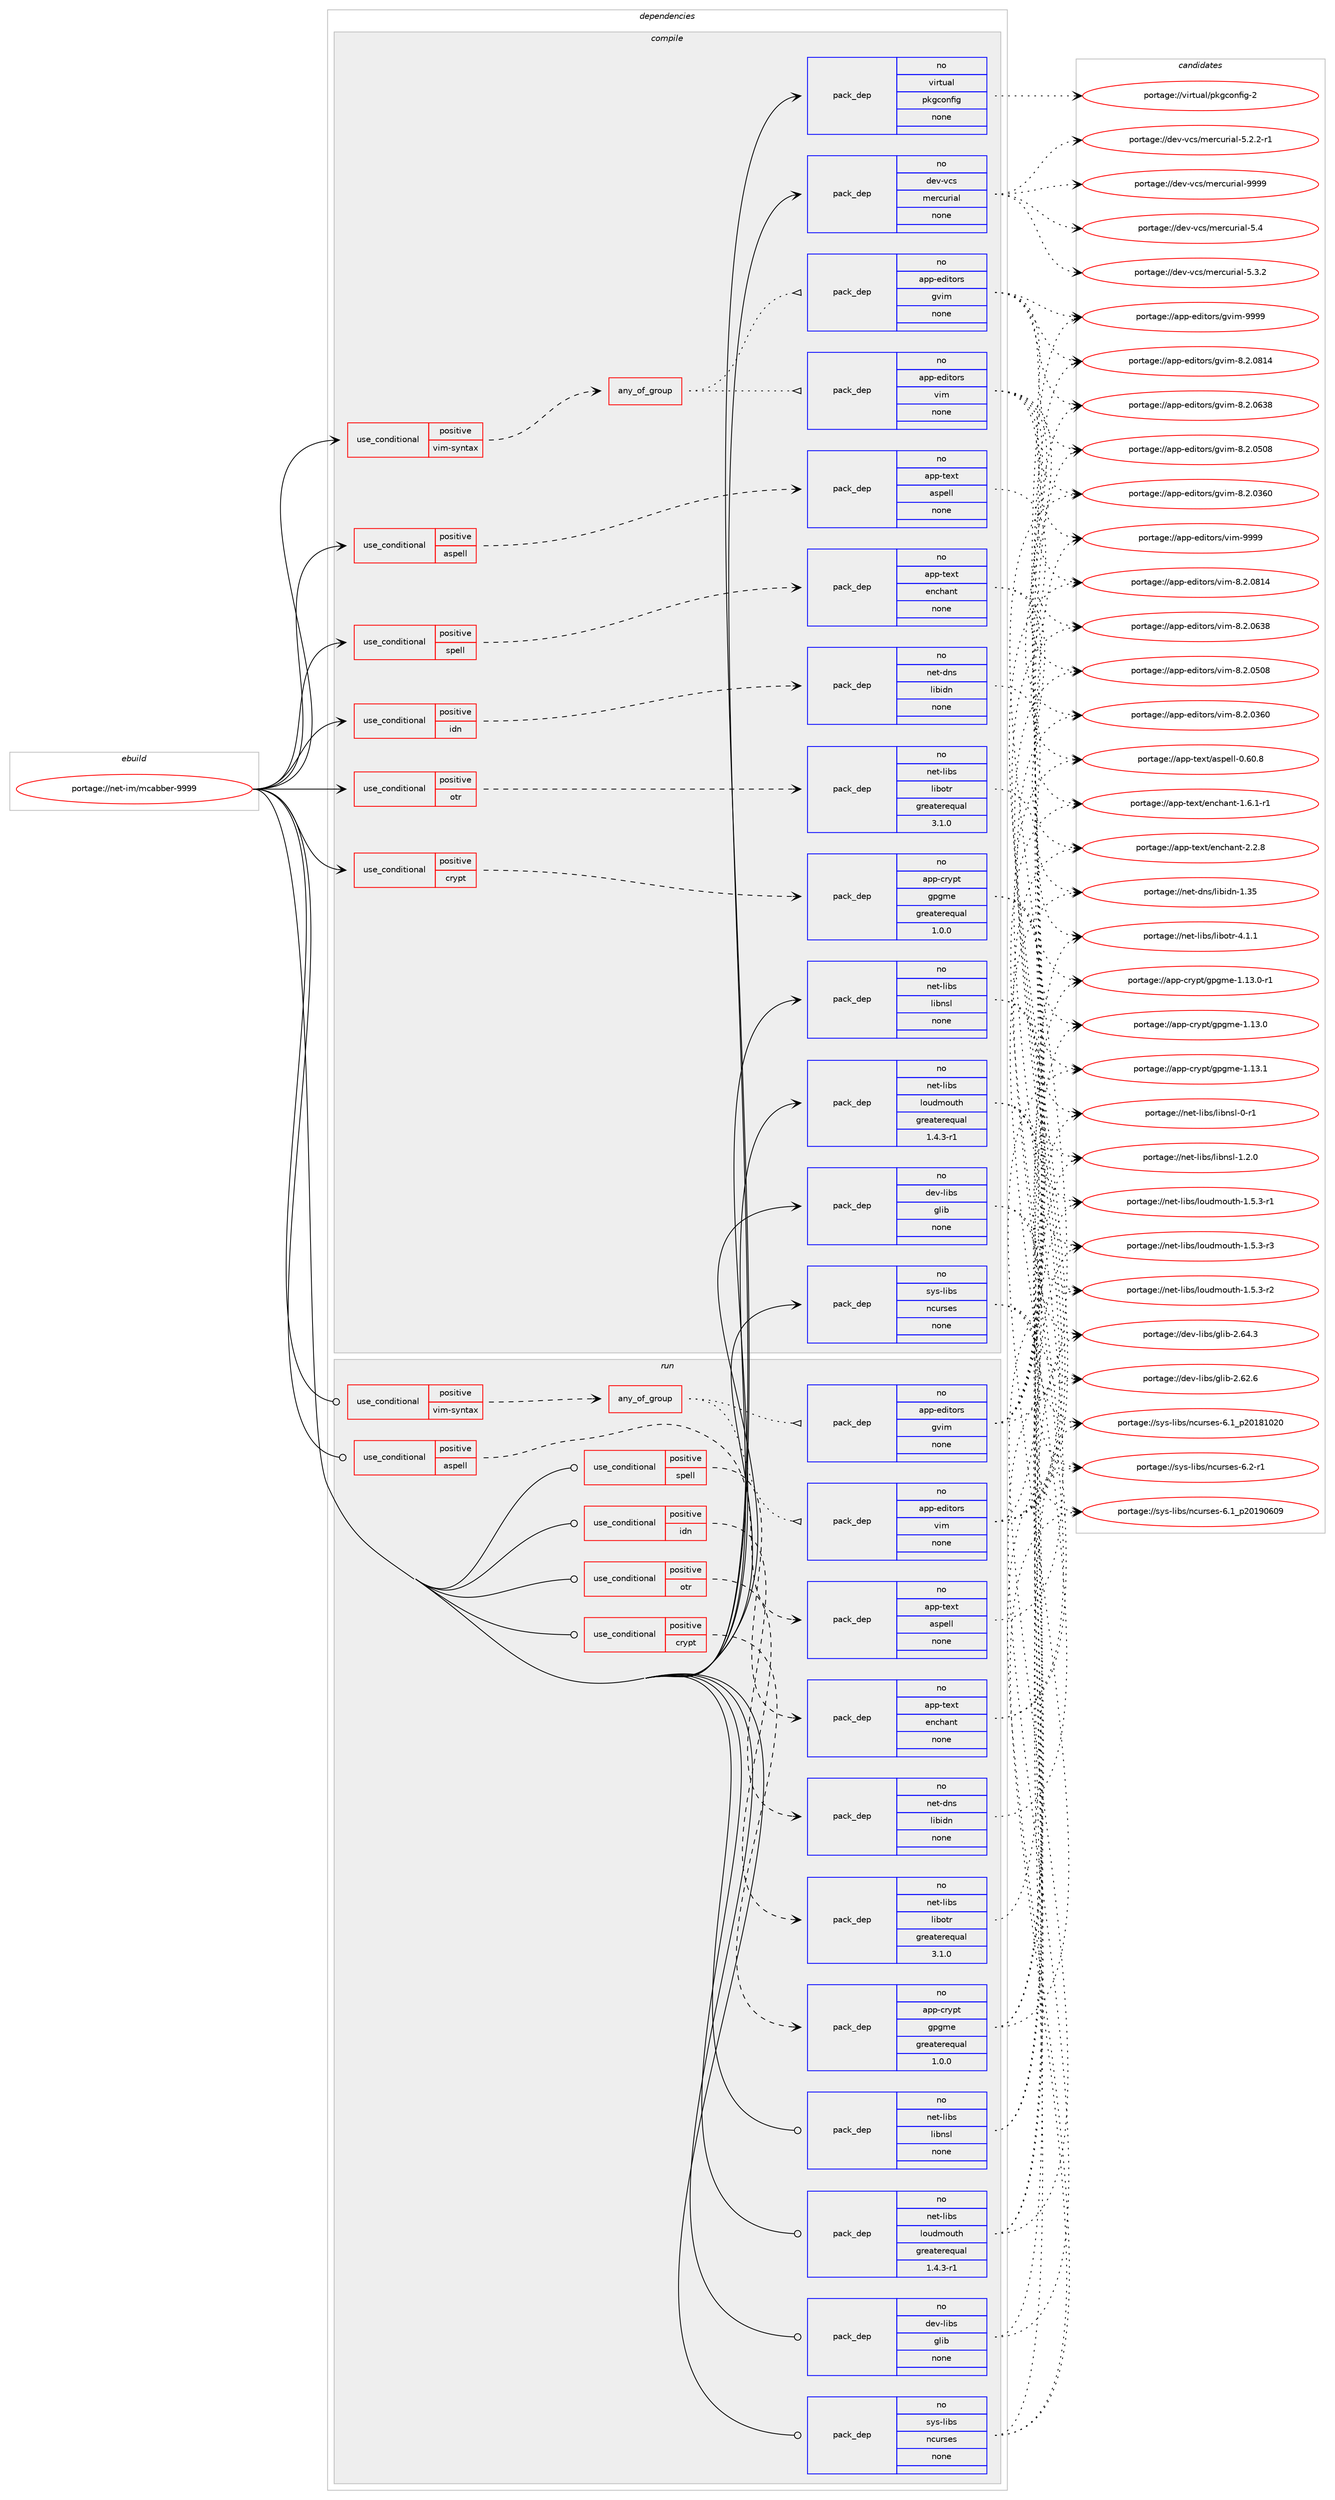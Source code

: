 digraph prolog {

# *************
# Graph options
# *************

newrank=true;
concentrate=true;
compound=true;
graph [rankdir=LR,fontname=Helvetica,fontsize=10,ranksep=1.5];#, ranksep=2.5, nodesep=0.2];
edge  [arrowhead=vee];
node  [fontname=Helvetica,fontsize=10];

# **********
# The ebuild
# **********

subgraph cluster_leftcol {
color=gray;
rank=same;
label=<<i>ebuild</i>>;
id [label="portage://net-im/mcabber-9999", color=red, width=4, href="../net-im/mcabber-9999.svg"];
}

# ****************
# The dependencies
# ****************

subgraph cluster_midcol {
color=gray;
label=<<i>dependencies</i>>;
subgraph cluster_compile {
fillcolor="#eeeeee";
style=filled;
label=<<i>compile</i>>;
subgraph cond908 {
dependency7136 [label=<<TABLE BORDER="0" CELLBORDER="1" CELLSPACING="0" CELLPADDING="4"><TR><TD ROWSPAN="3" CELLPADDING="10">use_conditional</TD></TR><TR><TD>positive</TD></TR><TR><TD>aspell</TD></TR></TABLE>>, shape=none, color=red];
subgraph pack6157 {
dependency7137 [label=<<TABLE BORDER="0" CELLBORDER="1" CELLSPACING="0" CELLPADDING="4" WIDTH="220"><TR><TD ROWSPAN="6" CELLPADDING="30">pack_dep</TD></TR><TR><TD WIDTH="110">no</TD></TR><TR><TD>app-text</TD></TR><TR><TD>aspell</TD></TR><TR><TD>none</TD></TR><TR><TD></TD></TR></TABLE>>, shape=none, color=blue];
}
dependency7136:e -> dependency7137:w [weight=20,style="dashed",arrowhead="vee"];
}
id:e -> dependency7136:w [weight=20,style="solid",arrowhead="vee"];
subgraph cond909 {
dependency7138 [label=<<TABLE BORDER="0" CELLBORDER="1" CELLSPACING="0" CELLPADDING="4"><TR><TD ROWSPAN="3" CELLPADDING="10">use_conditional</TD></TR><TR><TD>positive</TD></TR><TR><TD>crypt</TD></TR></TABLE>>, shape=none, color=red];
subgraph pack6158 {
dependency7139 [label=<<TABLE BORDER="0" CELLBORDER="1" CELLSPACING="0" CELLPADDING="4" WIDTH="220"><TR><TD ROWSPAN="6" CELLPADDING="30">pack_dep</TD></TR><TR><TD WIDTH="110">no</TD></TR><TR><TD>app-crypt</TD></TR><TR><TD>gpgme</TD></TR><TR><TD>greaterequal</TD></TR><TR><TD>1.0.0</TD></TR></TABLE>>, shape=none, color=blue];
}
dependency7138:e -> dependency7139:w [weight=20,style="dashed",arrowhead="vee"];
}
id:e -> dependency7138:w [weight=20,style="solid",arrowhead="vee"];
subgraph cond910 {
dependency7140 [label=<<TABLE BORDER="0" CELLBORDER="1" CELLSPACING="0" CELLPADDING="4"><TR><TD ROWSPAN="3" CELLPADDING="10">use_conditional</TD></TR><TR><TD>positive</TD></TR><TR><TD>idn</TD></TR></TABLE>>, shape=none, color=red];
subgraph pack6159 {
dependency7141 [label=<<TABLE BORDER="0" CELLBORDER="1" CELLSPACING="0" CELLPADDING="4" WIDTH="220"><TR><TD ROWSPAN="6" CELLPADDING="30">pack_dep</TD></TR><TR><TD WIDTH="110">no</TD></TR><TR><TD>net-dns</TD></TR><TR><TD>libidn</TD></TR><TR><TD>none</TD></TR><TR><TD></TD></TR></TABLE>>, shape=none, color=blue];
}
dependency7140:e -> dependency7141:w [weight=20,style="dashed",arrowhead="vee"];
}
id:e -> dependency7140:w [weight=20,style="solid",arrowhead="vee"];
subgraph cond911 {
dependency7142 [label=<<TABLE BORDER="0" CELLBORDER="1" CELLSPACING="0" CELLPADDING="4"><TR><TD ROWSPAN="3" CELLPADDING="10">use_conditional</TD></TR><TR><TD>positive</TD></TR><TR><TD>otr</TD></TR></TABLE>>, shape=none, color=red];
subgraph pack6160 {
dependency7143 [label=<<TABLE BORDER="0" CELLBORDER="1" CELLSPACING="0" CELLPADDING="4" WIDTH="220"><TR><TD ROWSPAN="6" CELLPADDING="30">pack_dep</TD></TR><TR><TD WIDTH="110">no</TD></TR><TR><TD>net-libs</TD></TR><TR><TD>libotr</TD></TR><TR><TD>greaterequal</TD></TR><TR><TD>3.1.0</TD></TR></TABLE>>, shape=none, color=blue];
}
dependency7142:e -> dependency7143:w [weight=20,style="dashed",arrowhead="vee"];
}
id:e -> dependency7142:w [weight=20,style="solid",arrowhead="vee"];
subgraph cond912 {
dependency7144 [label=<<TABLE BORDER="0" CELLBORDER="1" CELLSPACING="0" CELLPADDING="4"><TR><TD ROWSPAN="3" CELLPADDING="10">use_conditional</TD></TR><TR><TD>positive</TD></TR><TR><TD>spell</TD></TR></TABLE>>, shape=none, color=red];
subgraph pack6161 {
dependency7145 [label=<<TABLE BORDER="0" CELLBORDER="1" CELLSPACING="0" CELLPADDING="4" WIDTH="220"><TR><TD ROWSPAN="6" CELLPADDING="30">pack_dep</TD></TR><TR><TD WIDTH="110">no</TD></TR><TR><TD>app-text</TD></TR><TR><TD>enchant</TD></TR><TR><TD>none</TD></TR><TR><TD></TD></TR></TABLE>>, shape=none, color=blue];
}
dependency7144:e -> dependency7145:w [weight=20,style="dashed",arrowhead="vee"];
}
id:e -> dependency7144:w [weight=20,style="solid",arrowhead="vee"];
subgraph cond913 {
dependency7146 [label=<<TABLE BORDER="0" CELLBORDER="1" CELLSPACING="0" CELLPADDING="4"><TR><TD ROWSPAN="3" CELLPADDING="10">use_conditional</TD></TR><TR><TD>positive</TD></TR><TR><TD>vim-syntax</TD></TR></TABLE>>, shape=none, color=red];
subgraph any69 {
dependency7147 [label=<<TABLE BORDER="0" CELLBORDER="1" CELLSPACING="0" CELLPADDING="4"><TR><TD CELLPADDING="10">any_of_group</TD></TR></TABLE>>, shape=none, color=red];subgraph pack6162 {
dependency7148 [label=<<TABLE BORDER="0" CELLBORDER="1" CELLSPACING="0" CELLPADDING="4" WIDTH="220"><TR><TD ROWSPAN="6" CELLPADDING="30">pack_dep</TD></TR><TR><TD WIDTH="110">no</TD></TR><TR><TD>app-editors</TD></TR><TR><TD>vim</TD></TR><TR><TD>none</TD></TR><TR><TD></TD></TR></TABLE>>, shape=none, color=blue];
}
dependency7147:e -> dependency7148:w [weight=20,style="dotted",arrowhead="oinv"];
subgraph pack6163 {
dependency7149 [label=<<TABLE BORDER="0" CELLBORDER="1" CELLSPACING="0" CELLPADDING="4" WIDTH="220"><TR><TD ROWSPAN="6" CELLPADDING="30">pack_dep</TD></TR><TR><TD WIDTH="110">no</TD></TR><TR><TD>app-editors</TD></TR><TR><TD>gvim</TD></TR><TR><TD>none</TD></TR><TR><TD></TD></TR></TABLE>>, shape=none, color=blue];
}
dependency7147:e -> dependency7149:w [weight=20,style="dotted",arrowhead="oinv"];
}
dependency7146:e -> dependency7147:w [weight=20,style="dashed",arrowhead="vee"];
}
id:e -> dependency7146:w [weight=20,style="solid",arrowhead="vee"];
subgraph pack6164 {
dependency7150 [label=<<TABLE BORDER="0" CELLBORDER="1" CELLSPACING="0" CELLPADDING="4" WIDTH="220"><TR><TD ROWSPAN="6" CELLPADDING="30">pack_dep</TD></TR><TR><TD WIDTH="110">no</TD></TR><TR><TD>dev-libs</TD></TR><TR><TD>glib</TD></TR><TR><TD>none</TD></TR><TR><TD></TD></TR></TABLE>>, shape=none, color=blue];
}
id:e -> dependency7150:w [weight=20,style="solid",arrowhead="vee"];
subgraph pack6165 {
dependency7151 [label=<<TABLE BORDER="0" CELLBORDER="1" CELLSPACING="0" CELLPADDING="4" WIDTH="220"><TR><TD ROWSPAN="6" CELLPADDING="30">pack_dep</TD></TR><TR><TD WIDTH="110">no</TD></TR><TR><TD>dev-vcs</TD></TR><TR><TD>mercurial</TD></TR><TR><TD>none</TD></TR><TR><TD></TD></TR></TABLE>>, shape=none, color=blue];
}
id:e -> dependency7151:w [weight=20,style="solid",arrowhead="vee"];
subgraph pack6166 {
dependency7152 [label=<<TABLE BORDER="0" CELLBORDER="1" CELLSPACING="0" CELLPADDING="4" WIDTH="220"><TR><TD ROWSPAN="6" CELLPADDING="30">pack_dep</TD></TR><TR><TD WIDTH="110">no</TD></TR><TR><TD>net-libs</TD></TR><TR><TD>libnsl</TD></TR><TR><TD>none</TD></TR><TR><TD></TD></TR></TABLE>>, shape=none, color=blue];
}
id:e -> dependency7152:w [weight=20,style="solid",arrowhead="vee"];
subgraph pack6167 {
dependency7153 [label=<<TABLE BORDER="0" CELLBORDER="1" CELLSPACING="0" CELLPADDING="4" WIDTH="220"><TR><TD ROWSPAN="6" CELLPADDING="30">pack_dep</TD></TR><TR><TD WIDTH="110">no</TD></TR><TR><TD>net-libs</TD></TR><TR><TD>loudmouth</TD></TR><TR><TD>greaterequal</TD></TR><TR><TD>1.4.3-r1</TD></TR></TABLE>>, shape=none, color=blue];
}
id:e -> dependency7153:w [weight=20,style="solid",arrowhead="vee"];
subgraph pack6168 {
dependency7154 [label=<<TABLE BORDER="0" CELLBORDER="1" CELLSPACING="0" CELLPADDING="4" WIDTH="220"><TR><TD ROWSPAN="6" CELLPADDING="30">pack_dep</TD></TR><TR><TD WIDTH="110">no</TD></TR><TR><TD>sys-libs</TD></TR><TR><TD>ncurses</TD></TR><TR><TD>none</TD></TR><TR><TD></TD></TR></TABLE>>, shape=none, color=blue];
}
id:e -> dependency7154:w [weight=20,style="solid",arrowhead="vee"];
subgraph pack6169 {
dependency7155 [label=<<TABLE BORDER="0" CELLBORDER="1" CELLSPACING="0" CELLPADDING="4" WIDTH="220"><TR><TD ROWSPAN="6" CELLPADDING="30">pack_dep</TD></TR><TR><TD WIDTH="110">no</TD></TR><TR><TD>virtual</TD></TR><TR><TD>pkgconfig</TD></TR><TR><TD>none</TD></TR><TR><TD></TD></TR></TABLE>>, shape=none, color=blue];
}
id:e -> dependency7155:w [weight=20,style="solid",arrowhead="vee"];
}
subgraph cluster_compileandrun {
fillcolor="#eeeeee";
style=filled;
label=<<i>compile and run</i>>;
}
subgraph cluster_run {
fillcolor="#eeeeee";
style=filled;
label=<<i>run</i>>;
subgraph cond914 {
dependency7156 [label=<<TABLE BORDER="0" CELLBORDER="1" CELLSPACING="0" CELLPADDING="4"><TR><TD ROWSPAN="3" CELLPADDING="10">use_conditional</TD></TR><TR><TD>positive</TD></TR><TR><TD>aspell</TD></TR></TABLE>>, shape=none, color=red];
subgraph pack6170 {
dependency7157 [label=<<TABLE BORDER="0" CELLBORDER="1" CELLSPACING="0" CELLPADDING="4" WIDTH="220"><TR><TD ROWSPAN="6" CELLPADDING="30">pack_dep</TD></TR><TR><TD WIDTH="110">no</TD></TR><TR><TD>app-text</TD></TR><TR><TD>aspell</TD></TR><TR><TD>none</TD></TR><TR><TD></TD></TR></TABLE>>, shape=none, color=blue];
}
dependency7156:e -> dependency7157:w [weight=20,style="dashed",arrowhead="vee"];
}
id:e -> dependency7156:w [weight=20,style="solid",arrowhead="odot"];
subgraph cond915 {
dependency7158 [label=<<TABLE BORDER="0" CELLBORDER="1" CELLSPACING="0" CELLPADDING="4"><TR><TD ROWSPAN="3" CELLPADDING="10">use_conditional</TD></TR><TR><TD>positive</TD></TR><TR><TD>crypt</TD></TR></TABLE>>, shape=none, color=red];
subgraph pack6171 {
dependency7159 [label=<<TABLE BORDER="0" CELLBORDER="1" CELLSPACING="0" CELLPADDING="4" WIDTH="220"><TR><TD ROWSPAN="6" CELLPADDING="30">pack_dep</TD></TR><TR><TD WIDTH="110">no</TD></TR><TR><TD>app-crypt</TD></TR><TR><TD>gpgme</TD></TR><TR><TD>greaterequal</TD></TR><TR><TD>1.0.0</TD></TR></TABLE>>, shape=none, color=blue];
}
dependency7158:e -> dependency7159:w [weight=20,style="dashed",arrowhead="vee"];
}
id:e -> dependency7158:w [weight=20,style="solid",arrowhead="odot"];
subgraph cond916 {
dependency7160 [label=<<TABLE BORDER="0" CELLBORDER="1" CELLSPACING="0" CELLPADDING="4"><TR><TD ROWSPAN="3" CELLPADDING="10">use_conditional</TD></TR><TR><TD>positive</TD></TR><TR><TD>idn</TD></TR></TABLE>>, shape=none, color=red];
subgraph pack6172 {
dependency7161 [label=<<TABLE BORDER="0" CELLBORDER="1" CELLSPACING="0" CELLPADDING="4" WIDTH="220"><TR><TD ROWSPAN="6" CELLPADDING="30">pack_dep</TD></TR><TR><TD WIDTH="110">no</TD></TR><TR><TD>net-dns</TD></TR><TR><TD>libidn</TD></TR><TR><TD>none</TD></TR><TR><TD></TD></TR></TABLE>>, shape=none, color=blue];
}
dependency7160:e -> dependency7161:w [weight=20,style="dashed",arrowhead="vee"];
}
id:e -> dependency7160:w [weight=20,style="solid",arrowhead="odot"];
subgraph cond917 {
dependency7162 [label=<<TABLE BORDER="0" CELLBORDER="1" CELLSPACING="0" CELLPADDING="4"><TR><TD ROWSPAN="3" CELLPADDING="10">use_conditional</TD></TR><TR><TD>positive</TD></TR><TR><TD>otr</TD></TR></TABLE>>, shape=none, color=red];
subgraph pack6173 {
dependency7163 [label=<<TABLE BORDER="0" CELLBORDER="1" CELLSPACING="0" CELLPADDING="4" WIDTH="220"><TR><TD ROWSPAN="6" CELLPADDING="30">pack_dep</TD></TR><TR><TD WIDTH="110">no</TD></TR><TR><TD>net-libs</TD></TR><TR><TD>libotr</TD></TR><TR><TD>greaterequal</TD></TR><TR><TD>3.1.0</TD></TR></TABLE>>, shape=none, color=blue];
}
dependency7162:e -> dependency7163:w [weight=20,style="dashed",arrowhead="vee"];
}
id:e -> dependency7162:w [weight=20,style="solid",arrowhead="odot"];
subgraph cond918 {
dependency7164 [label=<<TABLE BORDER="0" CELLBORDER="1" CELLSPACING="0" CELLPADDING="4"><TR><TD ROWSPAN="3" CELLPADDING="10">use_conditional</TD></TR><TR><TD>positive</TD></TR><TR><TD>spell</TD></TR></TABLE>>, shape=none, color=red];
subgraph pack6174 {
dependency7165 [label=<<TABLE BORDER="0" CELLBORDER="1" CELLSPACING="0" CELLPADDING="4" WIDTH="220"><TR><TD ROWSPAN="6" CELLPADDING="30">pack_dep</TD></TR><TR><TD WIDTH="110">no</TD></TR><TR><TD>app-text</TD></TR><TR><TD>enchant</TD></TR><TR><TD>none</TD></TR><TR><TD></TD></TR></TABLE>>, shape=none, color=blue];
}
dependency7164:e -> dependency7165:w [weight=20,style="dashed",arrowhead="vee"];
}
id:e -> dependency7164:w [weight=20,style="solid",arrowhead="odot"];
subgraph cond919 {
dependency7166 [label=<<TABLE BORDER="0" CELLBORDER="1" CELLSPACING="0" CELLPADDING="4"><TR><TD ROWSPAN="3" CELLPADDING="10">use_conditional</TD></TR><TR><TD>positive</TD></TR><TR><TD>vim-syntax</TD></TR></TABLE>>, shape=none, color=red];
subgraph any70 {
dependency7167 [label=<<TABLE BORDER="0" CELLBORDER="1" CELLSPACING="0" CELLPADDING="4"><TR><TD CELLPADDING="10">any_of_group</TD></TR></TABLE>>, shape=none, color=red];subgraph pack6175 {
dependency7168 [label=<<TABLE BORDER="0" CELLBORDER="1" CELLSPACING="0" CELLPADDING="4" WIDTH="220"><TR><TD ROWSPAN="6" CELLPADDING="30">pack_dep</TD></TR><TR><TD WIDTH="110">no</TD></TR><TR><TD>app-editors</TD></TR><TR><TD>vim</TD></TR><TR><TD>none</TD></TR><TR><TD></TD></TR></TABLE>>, shape=none, color=blue];
}
dependency7167:e -> dependency7168:w [weight=20,style="dotted",arrowhead="oinv"];
subgraph pack6176 {
dependency7169 [label=<<TABLE BORDER="0" CELLBORDER="1" CELLSPACING="0" CELLPADDING="4" WIDTH="220"><TR><TD ROWSPAN="6" CELLPADDING="30">pack_dep</TD></TR><TR><TD WIDTH="110">no</TD></TR><TR><TD>app-editors</TD></TR><TR><TD>gvim</TD></TR><TR><TD>none</TD></TR><TR><TD></TD></TR></TABLE>>, shape=none, color=blue];
}
dependency7167:e -> dependency7169:w [weight=20,style="dotted",arrowhead="oinv"];
}
dependency7166:e -> dependency7167:w [weight=20,style="dashed",arrowhead="vee"];
}
id:e -> dependency7166:w [weight=20,style="solid",arrowhead="odot"];
subgraph pack6177 {
dependency7170 [label=<<TABLE BORDER="0" CELLBORDER="1" CELLSPACING="0" CELLPADDING="4" WIDTH="220"><TR><TD ROWSPAN="6" CELLPADDING="30">pack_dep</TD></TR><TR><TD WIDTH="110">no</TD></TR><TR><TD>dev-libs</TD></TR><TR><TD>glib</TD></TR><TR><TD>none</TD></TR><TR><TD></TD></TR></TABLE>>, shape=none, color=blue];
}
id:e -> dependency7170:w [weight=20,style="solid",arrowhead="odot"];
subgraph pack6178 {
dependency7171 [label=<<TABLE BORDER="0" CELLBORDER="1" CELLSPACING="0" CELLPADDING="4" WIDTH="220"><TR><TD ROWSPAN="6" CELLPADDING="30">pack_dep</TD></TR><TR><TD WIDTH="110">no</TD></TR><TR><TD>net-libs</TD></TR><TR><TD>libnsl</TD></TR><TR><TD>none</TD></TR><TR><TD></TD></TR></TABLE>>, shape=none, color=blue];
}
id:e -> dependency7171:w [weight=20,style="solid",arrowhead="odot"];
subgraph pack6179 {
dependency7172 [label=<<TABLE BORDER="0" CELLBORDER="1" CELLSPACING="0" CELLPADDING="4" WIDTH="220"><TR><TD ROWSPAN="6" CELLPADDING="30">pack_dep</TD></TR><TR><TD WIDTH="110">no</TD></TR><TR><TD>net-libs</TD></TR><TR><TD>loudmouth</TD></TR><TR><TD>greaterequal</TD></TR><TR><TD>1.4.3-r1</TD></TR></TABLE>>, shape=none, color=blue];
}
id:e -> dependency7172:w [weight=20,style="solid",arrowhead="odot"];
subgraph pack6180 {
dependency7173 [label=<<TABLE BORDER="0" CELLBORDER="1" CELLSPACING="0" CELLPADDING="4" WIDTH="220"><TR><TD ROWSPAN="6" CELLPADDING="30">pack_dep</TD></TR><TR><TD WIDTH="110">no</TD></TR><TR><TD>sys-libs</TD></TR><TR><TD>ncurses</TD></TR><TR><TD>none</TD></TR><TR><TD></TD></TR></TABLE>>, shape=none, color=blue];
}
id:e -> dependency7173:w [weight=20,style="solid",arrowhead="odot"];
}
}

# **************
# The candidates
# **************

subgraph cluster_choices {
rank=same;
color=gray;
label=<<i>candidates</i>>;

subgraph choice6157 {
color=black;
nodesep=1;
choice9711211245116101120116479711511210110810845484654484656 [label="portage://app-text/aspell-0.60.8", color=red, width=4,href="../app-text/aspell-0.60.8.svg"];
dependency7137:e -> choice9711211245116101120116479711511210110810845484654484656:w [style=dotted,weight="100"];
}
subgraph choice6158 {
color=black;
nodesep=1;
choice9711211245991141211121164710311210310910145494649514649 [label="portage://app-crypt/gpgme-1.13.1", color=red, width=4,href="../app-crypt/gpgme-1.13.1.svg"];
choice97112112459911412111211647103112103109101454946495146484511449 [label="portage://app-crypt/gpgme-1.13.0-r1", color=red, width=4,href="../app-crypt/gpgme-1.13.0-r1.svg"];
choice9711211245991141211121164710311210310910145494649514648 [label="portage://app-crypt/gpgme-1.13.0", color=red, width=4,href="../app-crypt/gpgme-1.13.0.svg"];
dependency7139:e -> choice9711211245991141211121164710311210310910145494649514649:w [style=dotted,weight="100"];
dependency7139:e -> choice97112112459911412111211647103112103109101454946495146484511449:w [style=dotted,weight="100"];
dependency7139:e -> choice9711211245991141211121164710311210310910145494649514648:w [style=dotted,weight="100"];
}
subgraph choice6159 {
color=black;
nodesep=1;
choice1101011164510011011547108105981051001104549465153 [label="portage://net-dns/libidn-1.35", color=red, width=4,href="../net-dns/libidn-1.35.svg"];
dependency7141:e -> choice1101011164510011011547108105981051001104549465153:w [style=dotted,weight="100"];
}
subgraph choice6160 {
color=black;
nodesep=1;
choice11010111645108105981154710810598111116114455246494649 [label="portage://net-libs/libotr-4.1.1", color=red, width=4,href="../net-libs/libotr-4.1.1.svg"];
dependency7143:e -> choice11010111645108105981154710810598111116114455246494649:w [style=dotted,weight="100"];
}
subgraph choice6161 {
color=black;
nodesep=1;
choice9711211245116101120116471011109910497110116455046504656 [label="portage://app-text/enchant-2.2.8", color=red, width=4,href="../app-text/enchant-2.2.8.svg"];
choice97112112451161011201164710111099104971101164549465446494511449 [label="portage://app-text/enchant-1.6.1-r1", color=red, width=4,href="../app-text/enchant-1.6.1-r1.svg"];
dependency7145:e -> choice9711211245116101120116471011109910497110116455046504656:w [style=dotted,weight="100"];
dependency7145:e -> choice97112112451161011201164710111099104971101164549465446494511449:w [style=dotted,weight="100"];
}
subgraph choice6162 {
color=black;
nodesep=1;
choice9711211245101100105116111114115471181051094557575757 [label="portage://app-editors/vim-9999", color=red, width=4,href="../app-editors/vim-9999.svg"];
choice971121124510110010511611111411547118105109455646504648564952 [label="portage://app-editors/vim-8.2.0814", color=red, width=4,href="../app-editors/vim-8.2.0814.svg"];
choice971121124510110010511611111411547118105109455646504648545156 [label="portage://app-editors/vim-8.2.0638", color=red, width=4,href="../app-editors/vim-8.2.0638.svg"];
choice971121124510110010511611111411547118105109455646504648534856 [label="portage://app-editors/vim-8.2.0508", color=red, width=4,href="../app-editors/vim-8.2.0508.svg"];
choice971121124510110010511611111411547118105109455646504648515448 [label="portage://app-editors/vim-8.2.0360", color=red, width=4,href="../app-editors/vim-8.2.0360.svg"];
dependency7148:e -> choice9711211245101100105116111114115471181051094557575757:w [style=dotted,weight="100"];
dependency7148:e -> choice971121124510110010511611111411547118105109455646504648564952:w [style=dotted,weight="100"];
dependency7148:e -> choice971121124510110010511611111411547118105109455646504648545156:w [style=dotted,weight="100"];
dependency7148:e -> choice971121124510110010511611111411547118105109455646504648534856:w [style=dotted,weight="100"];
dependency7148:e -> choice971121124510110010511611111411547118105109455646504648515448:w [style=dotted,weight="100"];
}
subgraph choice6163 {
color=black;
nodesep=1;
choice9711211245101100105116111114115471031181051094557575757 [label="portage://app-editors/gvim-9999", color=red, width=4,href="../app-editors/gvim-9999.svg"];
choice971121124510110010511611111411547103118105109455646504648564952 [label="portage://app-editors/gvim-8.2.0814", color=red, width=4,href="../app-editors/gvim-8.2.0814.svg"];
choice971121124510110010511611111411547103118105109455646504648545156 [label="portage://app-editors/gvim-8.2.0638", color=red, width=4,href="../app-editors/gvim-8.2.0638.svg"];
choice971121124510110010511611111411547103118105109455646504648534856 [label="portage://app-editors/gvim-8.2.0508", color=red, width=4,href="../app-editors/gvim-8.2.0508.svg"];
choice971121124510110010511611111411547103118105109455646504648515448 [label="portage://app-editors/gvim-8.2.0360", color=red, width=4,href="../app-editors/gvim-8.2.0360.svg"];
dependency7149:e -> choice9711211245101100105116111114115471031181051094557575757:w [style=dotted,weight="100"];
dependency7149:e -> choice971121124510110010511611111411547103118105109455646504648564952:w [style=dotted,weight="100"];
dependency7149:e -> choice971121124510110010511611111411547103118105109455646504648545156:w [style=dotted,weight="100"];
dependency7149:e -> choice971121124510110010511611111411547103118105109455646504648534856:w [style=dotted,weight="100"];
dependency7149:e -> choice971121124510110010511611111411547103118105109455646504648515448:w [style=dotted,weight="100"];
}
subgraph choice6164 {
color=black;
nodesep=1;
choice1001011184510810598115471031081059845504654524651 [label="portage://dev-libs/glib-2.64.3", color=red, width=4,href="../dev-libs/glib-2.64.3.svg"];
choice1001011184510810598115471031081059845504654504654 [label="portage://dev-libs/glib-2.62.6", color=red, width=4,href="../dev-libs/glib-2.62.6.svg"];
dependency7150:e -> choice1001011184510810598115471031081059845504654524651:w [style=dotted,weight="100"];
dependency7150:e -> choice1001011184510810598115471031081059845504654504654:w [style=dotted,weight="100"];
}
subgraph choice6165 {
color=black;
nodesep=1;
choice10010111845118991154710910111499117114105971084557575757 [label="portage://dev-vcs/mercurial-9999", color=red, width=4,href="../dev-vcs/mercurial-9999.svg"];
choice100101118451189911547109101114991171141059710845534652 [label="portage://dev-vcs/mercurial-5.4", color=red, width=4,href="../dev-vcs/mercurial-5.4.svg"];
choice1001011184511899115471091011149911711410597108455346514650 [label="portage://dev-vcs/mercurial-5.3.2", color=red, width=4,href="../dev-vcs/mercurial-5.3.2.svg"];
choice10010111845118991154710910111499117114105971084553465046504511449 [label="portage://dev-vcs/mercurial-5.2.2-r1", color=red, width=4,href="../dev-vcs/mercurial-5.2.2-r1.svg"];
dependency7151:e -> choice10010111845118991154710910111499117114105971084557575757:w [style=dotted,weight="100"];
dependency7151:e -> choice100101118451189911547109101114991171141059710845534652:w [style=dotted,weight="100"];
dependency7151:e -> choice1001011184511899115471091011149911711410597108455346514650:w [style=dotted,weight="100"];
dependency7151:e -> choice10010111845118991154710910111499117114105971084553465046504511449:w [style=dotted,weight="100"];
}
subgraph choice6166 {
color=black;
nodesep=1;
choice11010111645108105981154710810598110115108454946504648 [label="portage://net-libs/libnsl-1.2.0", color=red, width=4,href="../net-libs/libnsl-1.2.0.svg"];
choice1101011164510810598115471081059811011510845484511449 [label="portage://net-libs/libnsl-0-r1", color=red, width=4,href="../net-libs/libnsl-0-r1.svg"];
dependency7152:e -> choice11010111645108105981154710810598110115108454946504648:w [style=dotted,weight="100"];
dependency7152:e -> choice1101011164510810598115471081059811011510845484511449:w [style=dotted,weight="100"];
}
subgraph choice6167 {
color=black;
nodesep=1;
choice1101011164510810598115471081111171001091111171161044549465346514511451 [label="portage://net-libs/loudmouth-1.5.3-r3", color=red, width=4,href="../net-libs/loudmouth-1.5.3-r3.svg"];
choice1101011164510810598115471081111171001091111171161044549465346514511450 [label="portage://net-libs/loudmouth-1.5.3-r2", color=red, width=4,href="../net-libs/loudmouth-1.5.3-r2.svg"];
choice1101011164510810598115471081111171001091111171161044549465346514511449 [label="portage://net-libs/loudmouth-1.5.3-r1", color=red, width=4,href="../net-libs/loudmouth-1.5.3-r1.svg"];
dependency7153:e -> choice1101011164510810598115471081111171001091111171161044549465346514511451:w [style=dotted,weight="100"];
dependency7153:e -> choice1101011164510810598115471081111171001091111171161044549465346514511450:w [style=dotted,weight="100"];
dependency7153:e -> choice1101011164510810598115471081111171001091111171161044549465346514511449:w [style=dotted,weight="100"];
}
subgraph choice6168 {
color=black;
nodesep=1;
choice11512111545108105981154711099117114115101115455446504511449 [label="portage://sys-libs/ncurses-6.2-r1", color=red, width=4,href="../sys-libs/ncurses-6.2-r1.svg"];
choice1151211154510810598115471109911711411510111545544649951125048495748544857 [label="portage://sys-libs/ncurses-6.1_p20190609", color=red, width=4,href="../sys-libs/ncurses-6.1_p20190609.svg"];
choice1151211154510810598115471109911711411510111545544649951125048495649485048 [label="portage://sys-libs/ncurses-6.1_p20181020", color=red, width=4,href="../sys-libs/ncurses-6.1_p20181020.svg"];
dependency7154:e -> choice11512111545108105981154711099117114115101115455446504511449:w [style=dotted,weight="100"];
dependency7154:e -> choice1151211154510810598115471109911711411510111545544649951125048495748544857:w [style=dotted,weight="100"];
dependency7154:e -> choice1151211154510810598115471109911711411510111545544649951125048495649485048:w [style=dotted,weight="100"];
}
subgraph choice6169 {
color=black;
nodesep=1;
choice1181051141161179710847112107103991111101021051034550 [label="portage://virtual/pkgconfig-2", color=red, width=4,href="../virtual/pkgconfig-2.svg"];
dependency7155:e -> choice1181051141161179710847112107103991111101021051034550:w [style=dotted,weight="100"];
}
subgraph choice6170 {
color=black;
nodesep=1;
choice9711211245116101120116479711511210110810845484654484656 [label="portage://app-text/aspell-0.60.8", color=red, width=4,href="../app-text/aspell-0.60.8.svg"];
dependency7157:e -> choice9711211245116101120116479711511210110810845484654484656:w [style=dotted,weight="100"];
}
subgraph choice6171 {
color=black;
nodesep=1;
choice9711211245991141211121164710311210310910145494649514649 [label="portage://app-crypt/gpgme-1.13.1", color=red, width=4,href="../app-crypt/gpgme-1.13.1.svg"];
choice97112112459911412111211647103112103109101454946495146484511449 [label="portage://app-crypt/gpgme-1.13.0-r1", color=red, width=4,href="../app-crypt/gpgme-1.13.0-r1.svg"];
choice9711211245991141211121164710311210310910145494649514648 [label="portage://app-crypt/gpgme-1.13.0", color=red, width=4,href="../app-crypt/gpgme-1.13.0.svg"];
dependency7159:e -> choice9711211245991141211121164710311210310910145494649514649:w [style=dotted,weight="100"];
dependency7159:e -> choice97112112459911412111211647103112103109101454946495146484511449:w [style=dotted,weight="100"];
dependency7159:e -> choice9711211245991141211121164710311210310910145494649514648:w [style=dotted,weight="100"];
}
subgraph choice6172 {
color=black;
nodesep=1;
choice1101011164510011011547108105981051001104549465153 [label="portage://net-dns/libidn-1.35", color=red, width=4,href="../net-dns/libidn-1.35.svg"];
dependency7161:e -> choice1101011164510011011547108105981051001104549465153:w [style=dotted,weight="100"];
}
subgraph choice6173 {
color=black;
nodesep=1;
choice11010111645108105981154710810598111116114455246494649 [label="portage://net-libs/libotr-4.1.1", color=red, width=4,href="../net-libs/libotr-4.1.1.svg"];
dependency7163:e -> choice11010111645108105981154710810598111116114455246494649:w [style=dotted,weight="100"];
}
subgraph choice6174 {
color=black;
nodesep=1;
choice9711211245116101120116471011109910497110116455046504656 [label="portage://app-text/enchant-2.2.8", color=red, width=4,href="../app-text/enchant-2.2.8.svg"];
choice97112112451161011201164710111099104971101164549465446494511449 [label="portage://app-text/enchant-1.6.1-r1", color=red, width=4,href="../app-text/enchant-1.6.1-r1.svg"];
dependency7165:e -> choice9711211245116101120116471011109910497110116455046504656:w [style=dotted,weight="100"];
dependency7165:e -> choice97112112451161011201164710111099104971101164549465446494511449:w [style=dotted,weight="100"];
}
subgraph choice6175 {
color=black;
nodesep=1;
choice9711211245101100105116111114115471181051094557575757 [label="portage://app-editors/vim-9999", color=red, width=4,href="../app-editors/vim-9999.svg"];
choice971121124510110010511611111411547118105109455646504648564952 [label="portage://app-editors/vim-8.2.0814", color=red, width=4,href="../app-editors/vim-8.2.0814.svg"];
choice971121124510110010511611111411547118105109455646504648545156 [label="portage://app-editors/vim-8.2.0638", color=red, width=4,href="../app-editors/vim-8.2.0638.svg"];
choice971121124510110010511611111411547118105109455646504648534856 [label="portage://app-editors/vim-8.2.0508", color=red, width=4,href="../app-editors/vim-8.2.0508.svg"];
choice971121124510110010511611111411547118105109455646504648515448 [label="portage://app-editors/vim-8.2.0360", color=red, width=4,href="../app-editors/vim-8.2.0360.svg"];
dependency7168:e -> choice9711211245101100105116111114115471181051094557575757:w [style=dotted,weight="100"];
dependency7168:e -> choice971121124510110010511611111411547118105109455646504648564952:w [style=dotted,weight="100"];
dependency7168:e -> choice971121124510110010511611111411547118105109455646504648545156:w [style=dotted,weight="100"];
dependency7168:e -> choice971121124510110010511611111411547118105109455646504648534856:w [style=dotted,weight="100"];
dependency7168:e -> choice971121124510110010511611111411547118105109455646504648515448:w [style=dotted,weight="100"];
}
subgraph choice6176 {
color=black;
nodesep=1;
choice9711211245101100105116111114115471031181051094557575757 [label="portage://app-editors/gvim-9999", color=red, width=4,href="../app-editors/gvim-9999.svg"];
choice971121124510110010511611111411547103118105109455646504648564952 [label="portage://app-editors/gvim-8.2.0814", color=red, width=4,href="../app-editors/gvim-8.2.0814.svg"];
choice971121124510110010511611111411547103118105109455646504648545156 [label="portage://app-editors/gvim-8.2.0638", color=red, width=4,href="../app-editors/gvim-8.2.0638.svg"];
choice971121124510110010511611111411547103118105109455646504648534856 [label="portage://app-editors/gvim-8.2.0508", color=red, width=4,href="../app-editors/gvim-8.2.0508.svg"];
choice971121124510110010511611111411547103118105109455646504648515448 [label="portage://app-editors/gvim-8.2.0360", color=red, width=4,href="../app-editors/gvim-8.2.0360.svg"];
dependency7169:e -> choice9711211245101100105116111114115471031181051094557575757:w [style=dotted,weight="100"];
dependency7169:e -> choice971121124510110010511611111411547103118105109455646504648564952:w [style=dotted,weight="100"];
dependency7169:e -> choice971121124510110010511611111411547103118105109455646504648545156:w [style=dotted,weight="100"];
dependency7169:e -> choice971121124510110010511611111411547103118105109455646504648534856:w [style=dotted,weight="100"];
dependency7169:e -> choice971121124510110010511611111411547103118105109455646504648515448:w [style=dotted,weight="100"];
}
subgraph choice6177 {
color=black;
nodesep=1;
choice1001011184510810598115471031081059845504654524651 [label="portage://dev-libs/glib-2.64.3", color=red, width=4,href="../dev-libs/glib-2.64.3.svg"];
choice1001011184510810598115471031081059845504654504654 [label="portage://dev-libs/glib-2.62.6", color=red, width=4,href="../dev-libs/glib-2.62.6.svg"];
dependency7170:e -> choice1001011184510810598115471031081059845504654524651:w [style=dotted,weight="100"];
dependency7170:e -> choice1001011184510810598115471031081059845504654504654:w [style=dotted,weight="100"];
}
subgraph choice6178 {
color=black;
nodesep=1;
choice11010111645108105981154710810598110115108454946504648 [label="portage://net-libs/libnsl-1.2.0", color=red, width=4,href="../net-libs/libnsl-1.2.0.svg"];
choice1101011164510810598115471081059811011510845484511449 [label="portage://net-libs/libnsl-0-r1", color=red, width=4,href="../net-libs/libnsl-0-r1.svg"];
dependency7171:e -> choice11010111645108105981154710810598110115108454946504648:w [style=dotted,weight="100"];
dependency7171:e -> choice1101011164510810598115471081059811011510845484511449:w [style=dotted,weight="100"];
}
subgraph choice6179 {
color=black;
nodesep=1;
choice1101011164510810598115471081111171001091111171161044549465346514511451 [label="portage://net-libs/loudmouth-1.5.3-r3", color=red, width=4,href="../net-libs/loudmouth-1.5.3-r3.svg"];
choice1101011164510810598115471081111171001091111171161044549465346514511450 [label="portage://net-libs/loudmouth-1.5.3-r2", color=red, width=4,href="../net-libs/loudmouth-1.5.3-r2.svg"];
choice1101011164510810598115471081111171001091111171161044549465346514511449 [label="portage://net-libs/loudmouth-1.5.3-r1", color=red, width=4,href="../net-libs/loudmouth-1.5.3-r1.svg"];
dependency7172:e -> choice1101011164510810598115471081111171001091111171161044549465346514511451:w [style=dotted,weight="100"];
dependency7172:e -> choice1101011164510810598115471081111171001091111171161044549465346514511450:w [style=dotted,weight="100"];
dependency7172:e -> choice1101011164510810598115471081111171001091111171161044549465346514511449:w [style=dotted,weight="100"];
}
subgraph choice6180 {
color=black;
nodesep=1;
choice11512111545108105981154711099117114115101115455446504511449 [label="portage://sys-libs/ncurses-6.2-r1", color=red, width=4,href="../sys-libs/ncurses-6.2-r1.svg"];
choice1151211154510810598115471109911711411510111545544649951125048495748544857 [label="portage://sys-libs/ncurses-6.1_p20190609", color=red, width=4,href="../sys-libs/ncurses-6.1_p20190609.svg"];
choice1151211154510810598115471109911711411510111545544649951125048495649485048 [label="portage://sys-libs/ncurses-6.1_p20181020", color=red, width=4,href="../sys-libs/ncurses-6.1_p20181020.svg"];
dependency7173:e -> choice11512111545108105981154711099117114115101115455446504511449:w [style=dotted,weight="100"];
dependency7173:e -> choice1151211154510810598115471109911711411510111545544649951125048495748544857:w [style=dotted,weight="100"];
dependency7173:e -> choice1151211154510810598115471109911711411510111545544649951125048495649485048:w [style=dotted,weight="100"];
}
}

}
